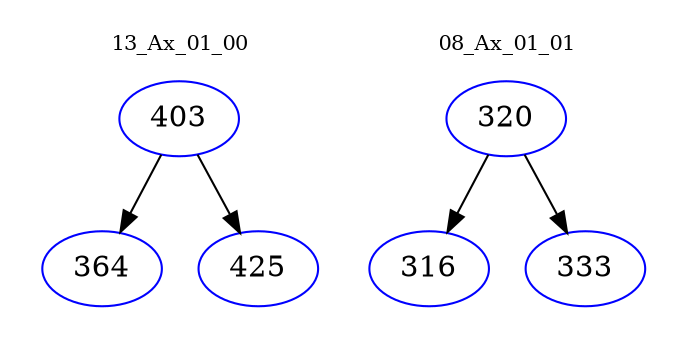 digraph{
subgraph cluster_0 {
color = white
label = "13_Ax_01_00";
fontsize=10;
T0_403 [label="403", color="blue"]
T0_403 -> T0_364 [color="black"]
T0_364 [label="364", color="blue"]
T0_403 -> T0_425 [color="black"]
T0_425 [label="425", color="blue"]
}
subgraph cluster_1 {
color = white
label = "08_Ax_01_01";
fontsize=10;
T1_320 [label="320", color="blue"]
T1_320 -> T1_316 [color="black"]
T1_316 [label="316", color="blue"]
T1_320 -> T1_333 [color="black"]
T1_333 [label="333", color="blue"]
}
}
